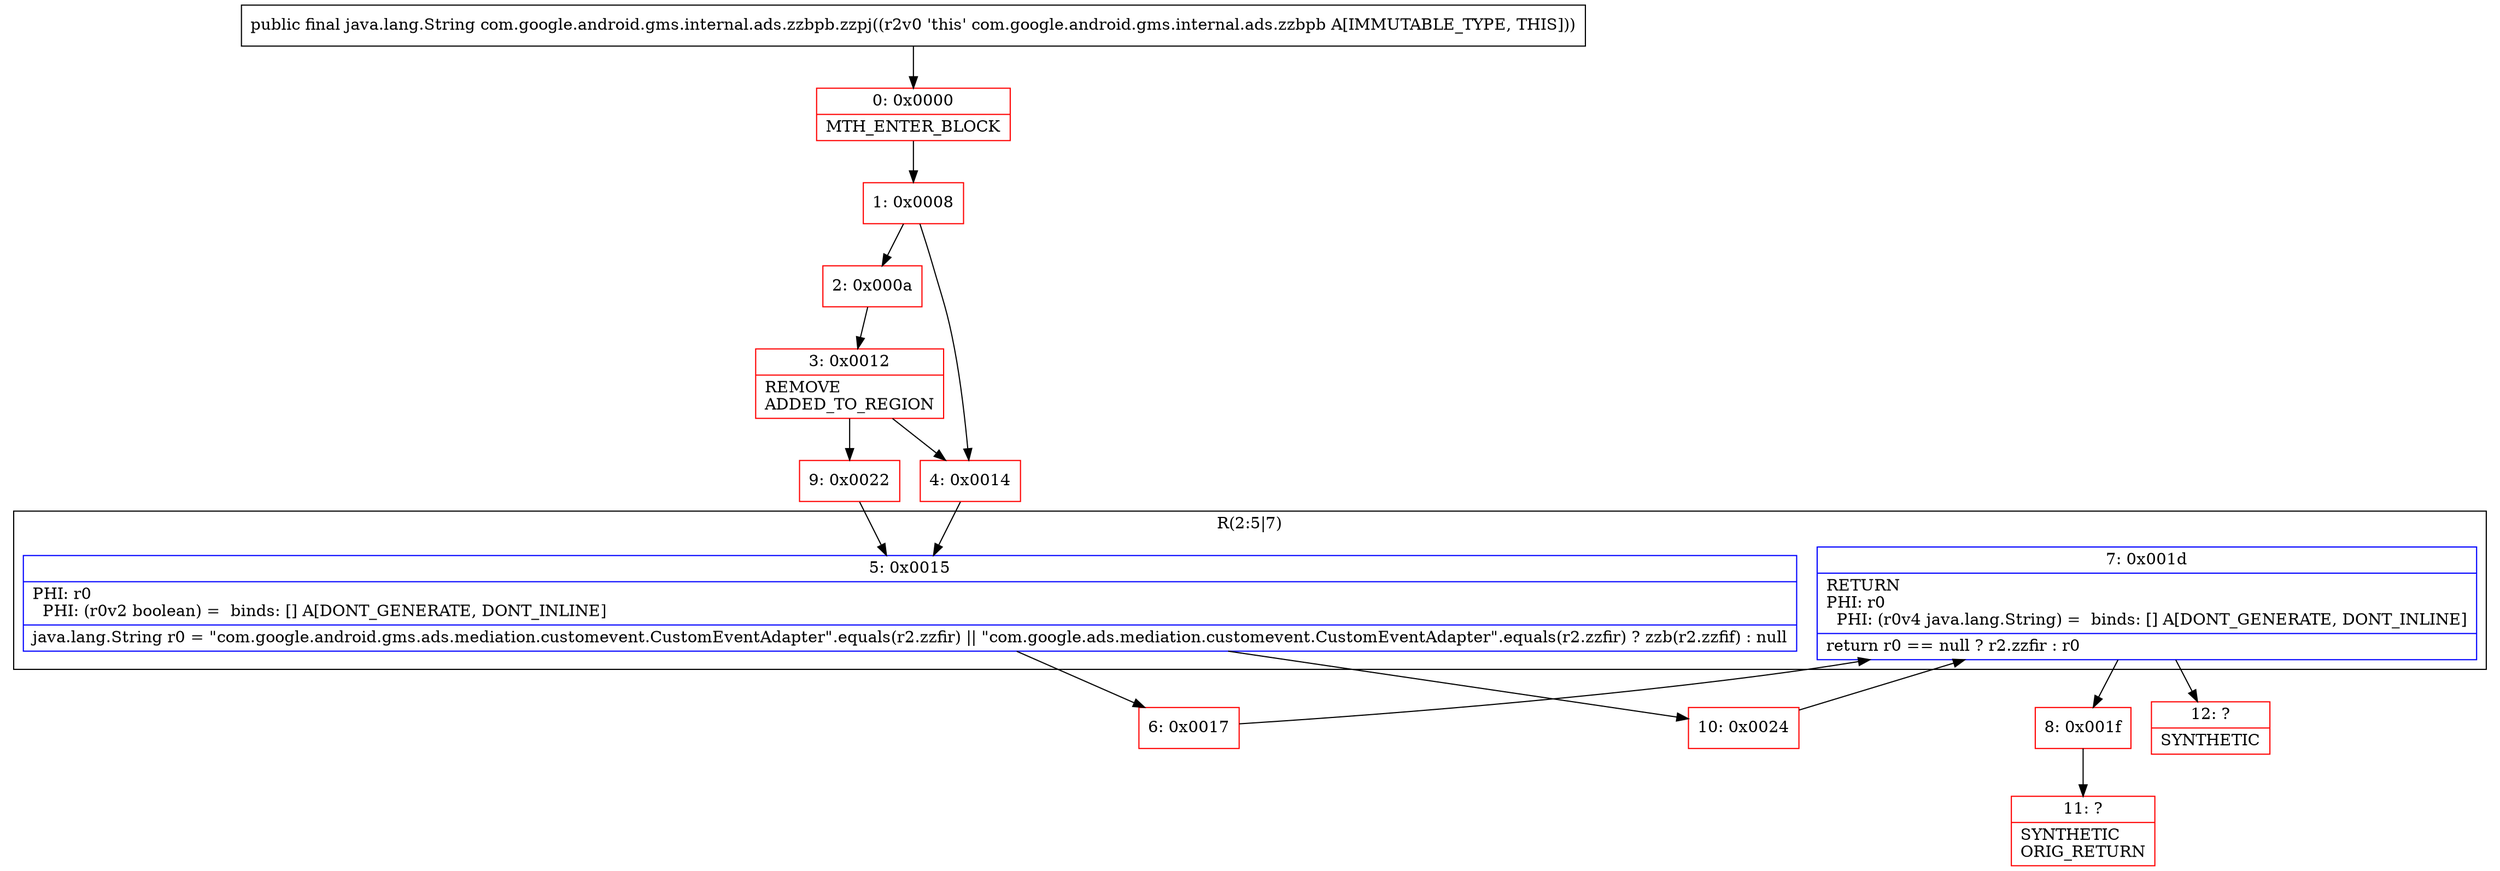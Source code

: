 digraph "CFG forcom.google.android.gms.internal.ads.zzbpb.zzpj()Ljava\/lang\/String;" {
subgraph cluster_Region_768776402 {
label = "R(2:5|7)";
node [shape=record,color=blue];
Node_5 [shape=record,label="{5\:\ 0x0015|PHI: r0 \l  PHI: (r0v2 boolean) =  binds: [] A[DONT_GENERATE, DONT_INLINE]\l|java.lang.String r0 = \"com.google.android.gms.ads.mediation.customevent.CustomEventAdapter\".equals(r2.zzfir) \|\| \"com.google.ads.mediation.customevent.CustomEventAdapter\".equals(r2.zzfir) ? zzb(r2.zzfif) : null\l}"];
Node_7 [shape=record,label="{7\:\ 0x001d|RETURN\lPHI: r0 \l  PHI: (r0v4 java.lang.String) =  binds: [] A[DONT_GENERATE, DONT_INLINE]\l|return r0 == null ? r2.zzfir : r0\l}"];
}
Node_0 [shape=record,color=red,label="{0\:\ 0x0000|MTH_ENTER_BLOCK\l}"];
Node_1 [shape=record,color=red,label="{1\:\ 0x0008}"];
Node_2 [shape=record,color=red,label="{2\:\ 0x000a}"];
Node_3 [shape=record,color=red,label="{3\:\ 0x0012|REMOVE\lADDED_TO_REGION\l}"];
Node_4 [shape=record,color=red,label="{4\:\ 0x0014}"];
Node_6 [shape=record,color=red,label="{6\:\ 0x0017}"];
Node_8 [shape=record,color=red,label="{8\:\ 0x001f}"];
Node_9 [shape=record,color=red,label="{9\:\ 0x0022}"];
Node_10 [shape=record,color=red,label="{10\:\ 0x0024}"];
Node_11 [shape=record,color=red,label="{11\:\ ?|SYNTHETIC\lORIG_RETURN\l}"];
Node_12 [shape=record,color=red,label="{12\:\ ?|SYNTHETIC\l}"];
MethodNode[shape=record,label="{public final java.lang.String com.google.android.gms.internal.ads.zzbpb.zzpj((r2v0 'this' com.google.android.gms.internal.ads.zzbpb A[IMMUTABLE_TYPE, THIS])) }"];
MethodNode -> Node_0;
Node_5 -> Node_6;
Node_5 -> Node_10;
Node_7 -> Node_8;
Node_7 -> Node_12;
Node_0 -> Node_1;
Node_1 -> Node_2;
Node_1 -> Node_4;
Node_2 -> Node_3;
Node_3 -> Node_4;
Node_3 -> Node_9;
Node_4 -> Node_5;
Node_6 -> Node_7;
Node_8 -> Node_11;
Node_9 -> Node_5;
Node_10 -> Node_7;
}

